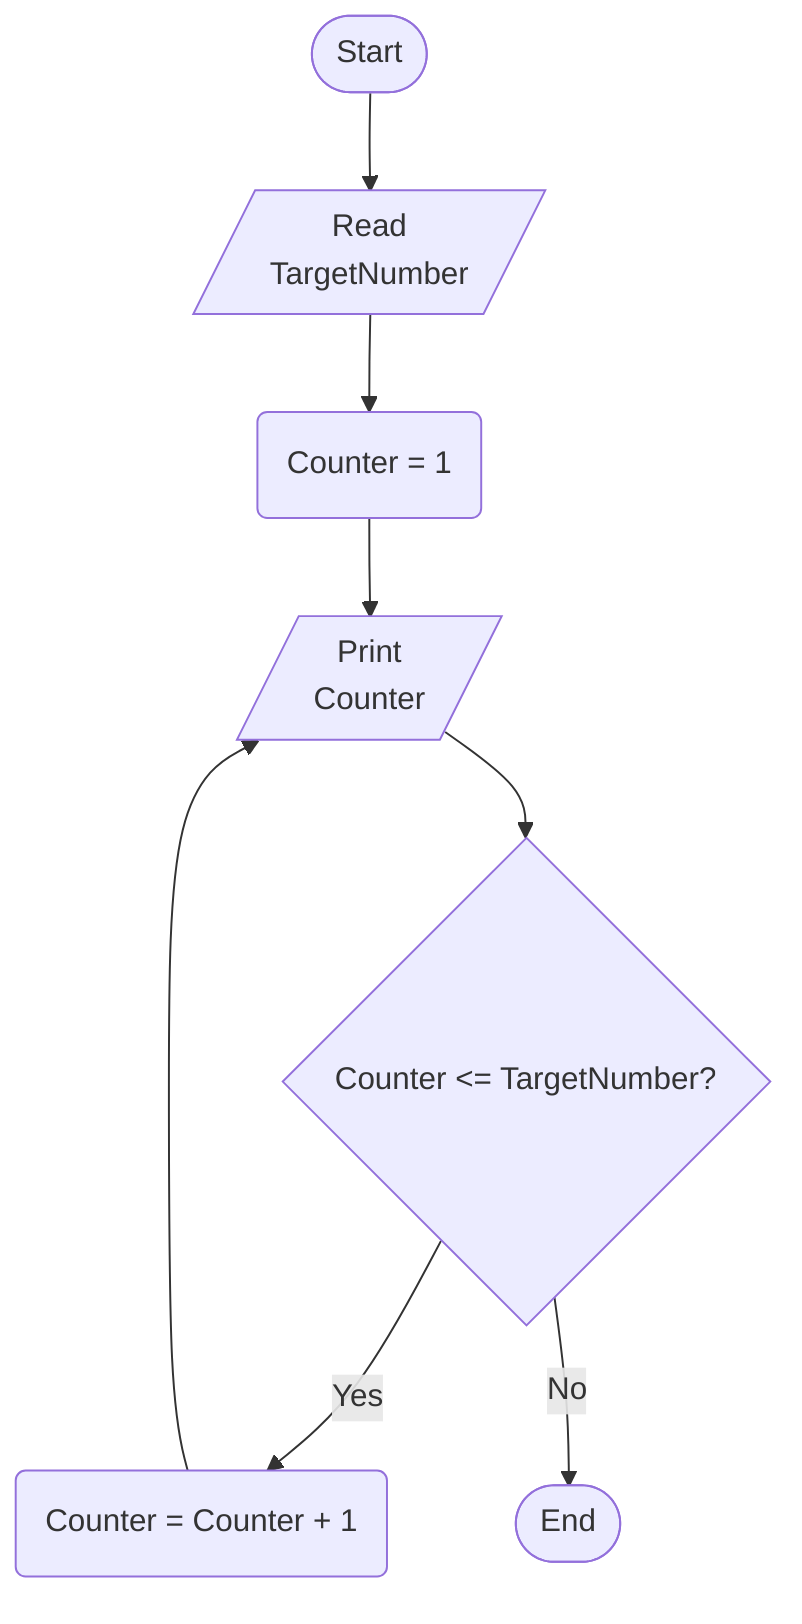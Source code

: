 %% Write a program to numbers from 1 to target number
%% Steps
%% Step 1: Ask the user to enter TargetNumber
%% Step 2: Counter = 1
%% Step 3: Recursion to print counter from 1 to TargetNumber

flowchart TD
    Start([Start])
    ReadTargetNumber[/Read\nTargetNumber/]
    Counter(Counter = 1)
    PrintCounter[/Print\nCounter/]
    IsCounterEqualToTargetNumber{Counter <= TargetNumber?}
    IncreaseCounter(Counter = Counter + 1)
    End([End])
    Start --> ReadTargetNumber --> Counter --> PrintCounter --> IsCounterEqualToTargetNumber -- Yes --> IncreaseCounter --> PrintCounter
    IsCounterEqualToTargetNumber -- No --> End